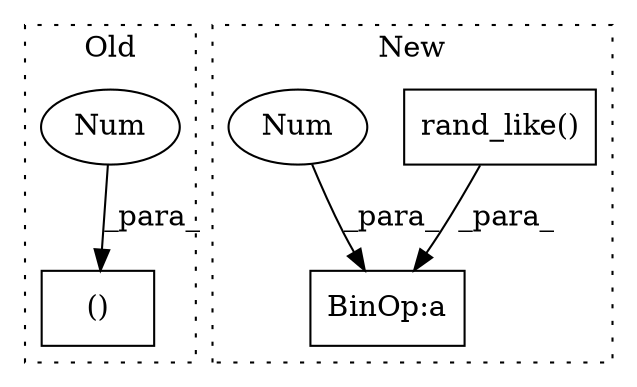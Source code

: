 digraph G {
subgraph cluster0 {
1 [label="()" a="54" s="1804" l="5" shape="box"];
3 [label="Num" a="76" s="1801" l="3" shape="ellipse"];
label = "Old";
style="dotted";
}
subgraph cluster1 {
2 [label="rand_like()" a="75" s="1816,1857" l="16,1" shape="box"];
4 [label="BinOp:a" a="82" s="1813" l="3" shape="box"];
5 [label="Num" a="76" s="1810" l="3" shape="ellipse"];
label = "New";
style="dotted";
}
2 -> 4 [label="_para_"];
3 -> 1 [label="_para_"];
5 -> 4 [label="_para_"];
}